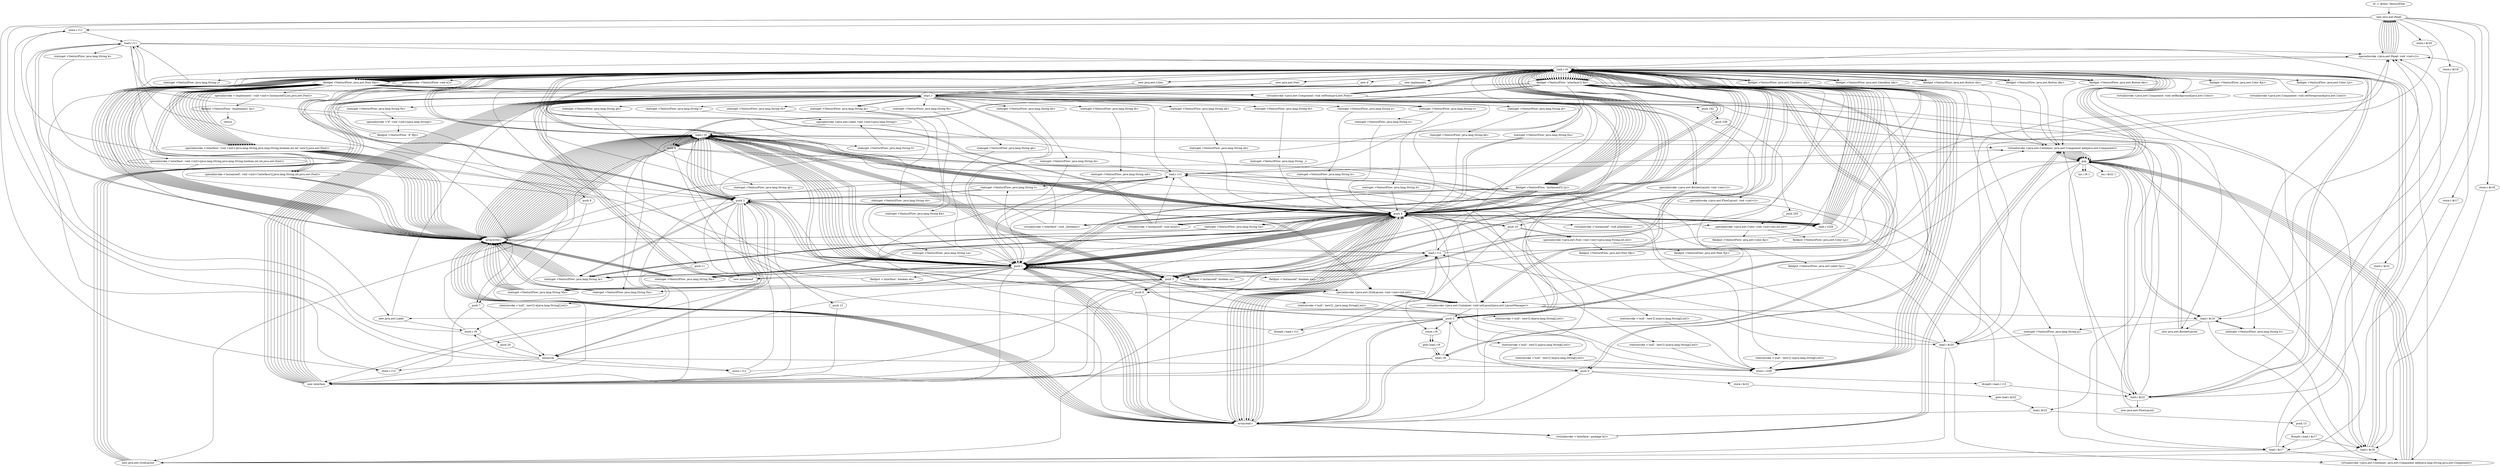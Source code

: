 digraph "" {
    "r0 := @this: VenturiFlow"
    "new java.awt.Panel"
    "r0 := @this: VenturiFlow"->"new java.awt.Panel";
    "store.r r11"
    "new java.awt.Panel"->"store.r r11";
    "load.r r11"
    "store.r r11"->"load.r r11";
    "specialinvoke <java.awt.Panel: void <init>()>"
    "load.r r11"->"specialinvoke <java.awt.Panel: void <init>()>";
    "specialinvoke <java.awt.Panel: void <init>()>"->"new java.awt.Panel";
    "store.r r12"
    "new java.awt.Panel"->"store.r r12";
    "load.r r12"
    "store.r r12"->"load.r r12";
    "load.r r12"->"specialinvoke <java.awt.Panel: void <init>()>";
    "specialinvoke <java.awt.Panel: void <init>()>"->"new java.awt.Panel";
    "store.r r13"
    "new java.awt.Panel"->"store.r r13";
    "load.r r13"
    "store.r r13"->"load.r r13";
    "load.r r13"->"specialinvoke <java.awt.Panel: void <init>()>";
    "specialinvoke <java.awt.Panel: void <init>()>"->"new java.awt.Panel";
    "store.r $r17"
    "new java.awt.Panel"->"store.r $r17";
    "load.r $r17"
    "store.r $r17"->"load.r $r17";
    "load.r $r17"->"specialinvoke <java.awt.Panel: void <init>()>";
    "specialinvoke <java.awt.Panel: void <init>()>"->"new java.awt.Panel";
    "store.r $r18"
    "new java.awt.Panel"->"store.r $r18";
    "load.r $r18"
    "store.r $r18"->"load.r $r18";
    "load.r $r18"->"specialinvoke <java.awt.Panel: void <init>()>";
    "specialinvoke <java.awt.Panel: void <init>()>"->"new java.awt.Panel";
    "store.r $r19"
    "new java.awt.Panel"->"store.r $r19";
    "load.r $r19"
    "store.r $r19"->"load.r $r19";
    "load.r $r19"->"specialinvoke <java.awt.Panel: void <init>()>";
    "specialinvoke <java.awt.Panel: void <init>()>"->"new java.awt.Panel";
    "store.r $r20"
    "new java.awt.Panel"->"store.r $r20";
    "load.r $r20"
    "store.r $r20"->"load.r $r20";
    "load.r $r20"->"specialinvoke <java.awt.Panel: void <init>()>";
    "specialinvoke <java.awt.Panel: void <init>()>"->"new java.awt.Panel";
    "new java.awt.Panel"->"specialinvoke <java.awt.Panel: void <init>()>";
    "specialinvoke <java.awt.Panel: void <init>()>"->"new java.awt.Panel";
    "store.r $r22"
    "new java.awt.Panel"->"store.r $r22";
    "load.r $r22"
    "store.r $r22"->"load.r $r22";
    "load.r $r22"->"specialinvoke <java.awt.Panel: void <init>()>";
    "load.r r0"
    "specialinvoke <java.awt.Panel: void <init>()>"->"load.r r0";
    "new java.awt.Color"
    "load.r r0"->"new java.awt.Color";
    "dup1.r"
    "new java.awt.Color"->"dup1.r";
    "push 192"
    "dup1.r"->"push 192";
    "push 239"
    "push 192"->"push 239";
    "push 255"
    "push 239"->"push 255";
    "specialinvoke <java.awt.Color: void <init>(int,int,int)>"
    "push 255"->"specialinvoke <java.awt.Color: void <init>(int,int,int)>";
    "fieldput <VenturiFlow: java.awt.Color Kjc>"
    "specialinvoke <java.awt.Color: void <init>(int,int,int)>"->"fieldput <VenturiFlow: java.awt.Color Kjc>";
    "fieldput <VenturiFlow: java.awt.Color Kjc>"->"load.r r0";
    "load.r r0"->"load.r r0";
    "fieldget <VenturiFlow: java.awt.Color Kjc>"
    "load.r r0"->"fieldget <VenturiFlow: java.awt.Color Kjc>";
    "virtualinvoke <java.awt.Component: void setBackground(java.awt.Color)>"
    "fieldget <VenturiFlow: java.awt.Color Kjc>"->"virtualinvoke <java.awt.Component: void setBackground(java.awt.Color)>";
    "virtualinvoke <java.awt.Component: void setBackground(java.awt.Color)>"->"load.r r0";
    "load.r r0"->"new java.awt.Color";
    "new java.awt.Color"->"dup1.r";
    "push 0"
    "dup1.r"->"push 0";
    "push 0"->"push 0";
    "push 0"->"push 0";
    "push 0"->"specialinvoke <java.awt.Color: void <init>(int,int,int)>";
    "fieldput <VenturiFlow: java.awt.Color Ljc>"
    "specialinvoke <java.awt.Color: void <init>(int,int,int)>"->"fieldput <VenturiFlow: java.awt.Color Ljc>";
    "fieldput <VenturiFlow: java.awt.Color Ljc>"->"load.r r0";
    "load.r r0"->"load.r r0";
    "fieldget <VenturiFlow: java.awt.Color Ljc>"
    "load.r r0"->"fieldget <VenturiFlow: java.awt.Color Ljc>";
    "virtualinvoke <java.awt.Component: void setForeground(java.awt.Color)>"
    "fieldget <VenturiFlow: java.awt.Color Ljc>"->"virtualinvoke <java.awt.Component: void setForeground(java.awt.Color)>";
    "virtualinvoke <java.awt.Component: void setForeground(java.awt.Color)>"->"load.r r0";
    "new java.awt.Font"
    "load.r r0"->"new java.awt.Font";
    "new java.awt.Font"->"dup1.r";
    "staticget <VenturiFlow: java.lang.String Ea>"
    "dup1.r"->"staticget <VenturiFlow: java.lang.String Ea>";
    "staticget <VenturiFlow: java.lang.String Ea>"->"push 0";
    "push 10"
    "push 0"->"push 10";
    "specialinvoke <java.awt.Font: void <init>(java.lang.String,int,int)>"
    "push 10"->"specialinvoke <java.awt.Font: void <init>(java.lang.String,int,int)>";
    "fieldput <VenturiFlow: java.awt.Font Mjc>"
    "specialinvoke <java.awt.Font: void <init>(java.lang.String,int,int)>"->"fieldput <VenturiFlow: java.awt.Font Mjc>";
    "fieldput <VenturiFlow: java.awt.Font Mjc>"->"load.r r0";
    "load.r r0"->"new java.awt.Font";
    "new java.awt.Font"->"dup1.r";
    "dup1.r"->"staticget <VenturiFlow: java.lang.String Ea>";
    "staticget <VenturiFlow: java.lang.String Ea>"->"push 0";
    "push 0"->"push 10";
    "push 10"->"specialinvoke <java.awt.Font: void <init>(java.lang.String,int,int)>";
    "fieldput <VenturiFlow: java.awt.Font Njc>"
    "specialinvoke <java.awt.Font: void <init>(java.lang.String,int,int)>"->"fieldput <VenturiFlow: java.awt.Font Njc>";
    "fieldput <VenturiFlow: java.awt.Font Njc>"->"load.r r0";
    "new if"
    "load.r r0"->"new if";
    "new if"->"dup1.r";
    "staticget <VenturiFlow: java.lang.String Fa>"
    "dup1.r"->"staticget <VenturiFlow: java.lang.String Fa>";
    "specialinvoke <'if': void <init>(java.lang.String)>"
    "staticget <VenturiFlow: java.lang.String Fa>"->"specialinvoke <'if': void <init>(java.lang.String)>";
    "fieldput <VenturiFlow: 'if' Hjc>"
    "specialinvoke <'if': void <init>(java.lang.String)>"->"fieldput <VenturiFlow: 'if' Hjc>";
    "fieldput <VenturiFlow: 'if' Hjc>"->"load.r r0";
    "specialinvoke <VenturiFlow: void e()>"
    "load.r r0"->"specialinvoke <VenturiFlow: void e()>";
    "push 7"
    "specialinvoke <VenturiFlow: void e()>"->"push 7";
    "newarray"
    "push 7"->"newarray";
    "store.r r9"
    "newarray"->"store.r r9";
    "push 20"
    "store.r r9"->"push 20";
    "push 20"->"newarray";
    "store.r r228"
    "newarray"->"store.r r228";
    "load.r r9"
    "store.r r228"->"load.r r9";
    "load.r r9"->"push 0";
    "staticget <VenturiFlow: java.lang.String Ga>"
    "push 0"->"staticget <VenturiFlow: java.lang.String Ga>";
    "arraywrite.r"
    "staticget <VenturiFlow: java.lang.String Ga>"->"arraywrite.r";
    "arraywrite.r"->"load.r r9";
    "push 1"
    "load.r r9"->"push 1";
    "staticget <VenturiFlow: java.lang.String Ha>"
    "push 1"->"staticget <VenturiFlow: java.lang.String Ha>";
    "staticget <VenturiFlow: java.lang.String Ha>"->"arraywrite.r";
    "arraywrite.r"->"load.r r9";
    "push 2"
    "load.r r9"->"push 2";
    "staticget <VenturiFlow: java.lang.String Ia>"
    "push 2"->"staticget <VenturiFlow: java.lang.String Ia>";
    "staticget <VenturiFlow: java.lang.String Ia>"->"arraywrite.r";
    "arraywrite.r"->"load.r r9";
    "push 3"
    "load.r r9"->"push 3";
    "staticinvoke <'null': 'new'[] _(java.lang.String[],int)>"
    "push 3"->"staticinvoke <'null': 'new'[] _(java.lang.String[],int)>";
    "staticinvoke <'null': 'new'[] _(java.lang.String[],int)>"->"store.r r228";
    "store.r r228"->"load.r r0";
    "fieldget <VenturiFlow: 'interface'[] Xa>"
    "load.r r0"->"fieldget <VenturiFlow: 'interface'[] Xa>";
    "fieldget <VenturiFlow: 'interface'[] Xa>"->"push 0";
    "new interface"
    "push 0"->"new interface";
    "new interface"->"dup1.r";
    "staticget <VenturiFlow: java.lang.String Ja>"
    "dup1.r"->"staticget <VenturiFlow: java.lang.String Ja>";
    "staticget <VenturiFlow: java.lang.String Ka>"
    "staticget <VenturiFlow: java.lang.String Ja>"->"staticget <VenturiFlow: java.lang.String Ka>";
    "staticget <VenturiFlow: java.lang.String Ka>"->"push 1";
    "push 1"->"push 1";
    "push 1"->"push 0";
    "load.r r228"
    "push 0"->"load.r r228";
    "load.r r228"->"load.r r0";
    "fieldget <VenturiFlow: java.awt.Font Mjc>"
    "load.r r0"->"fieldget <VenturiFlow: java.awt.Font Mjc>";
    "specialinvoke <'interface': void <init>(java.lang.String,java.lang.String,boolean,int,int,'new'[],java.awt.Font)>"
    "fieldget <VenturiFlow: java.awt.Font Mjc>"->"specialinvoke <'interface': void <init>(java.lang.String,java.lang.String,boolean,int,int,'new'[],java.awt.Font)>";
    "specialinvoke <'interface': void <init>(java.lang.String,java.lang.String,boolean,int,int,'new'[],java.awt.Font)>"->"arraywrite.r";
    "arraywrite.r"->"load.r r0";
    "load.r r0"->"fieldget <VenturiFlow: 'interface'[] Xa>";
    "fieldget <VenturiFlow: 'interface'[] Xa>"->"push 1";
    "push 1"->"new interface";
    "new interface"->"dup1.r";
    "dup1.r"->"staticget <VenturiFlow: java.lang.String Ja>";
    "staticget <VenturiFlow: java.lang.String La>"
    "staticget <VenturiFlow: java.lang.String Ja>"->"staticget <VenturiFlow: java.lang.String La>";
    "staticget <VenturiFlow: java.lang.String La>"->"push 1";
    "push 1"->"push 1";
    "push 1"->"push 0";
    "push 0"->"load.r r228";
    "load.r r228"->"load.r r0";
    "load.r r0"->"fieldget <VenturiFlow: java.awt.Font Mjc>";
    "fieldget <VenturiFlow: java.awt.Font Mjc>"->"specialinvoke <'interface': void <init>(java.lang.String,java.lang.String,boolean,int,int,'new'[],java.awt.Font)>";
    "specialinvoke <'interface': void <init>(java.lang.String,java.lang.String,boolean,int,int,'new'[],java.awt.Font)>"->"arraywrite.r";
    "arraywrite.r"->"load.r r0";
    "load.r r0"->"fieldget <VenturiFlow: 'interface'[] Xa>";
    "fieldget <VenturiFlow: 'interface'[] Xa>"->"push 0";
    "arrayread.r"
    "push 0"->"arrayread.r";
    "arrayread.r"->"push 0";
    "virtualinvoke <'interface': void _(boolean)>"
    "push 0"->"virtualinvoke <'interface': void _(boolean)>";
    "virtualinvoke <'interface': void _(boolean)>"->"load.r r0";
    "load.r r0"->"fieldget <VenturiFlow: 'interface'[] Xa>";
    "fieldget <VenturiFlow: 'interface'[] Xa>"->"push 1";
    "push 1"->"arrayread.r";
    "arrayread.r"->"push 0";
    "push 0"->"virtualinvoke <'interface': void _(boolean)>";
    "virtualinvoke <'interface': void _(boolean)>"->"load.r r9";
    "load.r r9"->"push 0";
    "push 0"->"staticget <VenturiFlow: java.lang.String Ga>";
    "staticget <VenturiFlow: java.lang.String Ga>"->"arraywrite.r";
    "arraywrite.r"->"load.r r9";
    "load.r r9"->"push 1";
    "push 1"->"staticget <VenturiFlow: java.lang.String Ha>";
    "staticget <VenturiFlow: java.lang.String Ha>"->"arraywrite.r";
    "arraywrite.r"->"load.r r9";
    "load.r r9"->"push 2";
    "push 2"->"staticget <VenturiFlow: java.lang.String Ia>";
    "staticget <VenturiFlow: java.lang.String Ia>"->"arraywrite.r";
    "arraywrite.r"->"load.r r9";
    "load.r r9"->"push 3";
    "staticget <VenturiFlow: java.lang.String Ma>"
    "push 3"->"staticget <VenturiFlow: java.lang.String Ma>";
    "staticget <VenturiFlow: java.lang.String Ma>"->"arraywrite.r";
    "arraywrite.r"->"load.r r9";
    "push 4"
    "load.r r9"->"push 4";
    "staticget <VenturiFlow: java.lang.String Na>"
    "push 4"->"staticget <VenturiFlow: java.lang.String Na>";
    "staticget <VenturiFlow: java.lang.String Na>"->"arraywrite.r";
    "arraywrite.r"->"load.r r9";
    "push 5"
    "load.r r9"->"push 5";
    "staticinvoke <'null': 'new'[] a(java.lang.String[],int)>"
    "push 5"->"staticinvoke <'null': 'new'[] a(java.lang.String[],int)>";
    "staticinvoke <'null': 'new'[] a(java.lang.String[],int)>"->"store.r r228";
    "store.r r228"->"load.r r0";
    "load.r r0"->"fieldget <VenturiFlow: 'interface'[] Xa>";
    "fieldget <VenturiFlow: 'interface'[] Xa>"->"push 2";
    "push 2"->"new interface";
    "new interface"->"dup1.r";
    "staticget <VenturiFlow: java.lang.String fb>"
    "dup1.r"->"staticget <VenturiFlow: java.lang.String fb>";
    "staticget <VenturiFlow: java.lang.String gb>"
    "staticget <VenturiFlow: java.lang.String fb>"->"staticget <VenturiFlow: java.lang.String gb>";
    "staticget <VenturiFlow: java.lang.String gb>"->"push 1";
    "push 1"->"push 1";
    "push 1"->"push 0";
    "push 0"->"load.r r228";
    "load.r r228"->"load.r r0";
    "load.r r0"->"fieldget <VenturiFlow: java.awt.Font Mjc>";
    "fieldget <VenturiFlow: java.awt.Font Mjc>"->"specialinvoke <'interface': void <init>(java.lang.String,java.lang.String,boolean,int,int,'new'[],java.awt.Font)>";
    "specialinvoke <'interface': void <init>(java.lang.String,java.lang.String,boolean,int,int,'new'[],java.awt.Font)>"->"arraywrite.r";
    "arraywrite.r"->"load.r r0";
    "load.r r0"->"fieldget <VenturiFlow: 'interface'[] Xa>";
    "fieldget <VenturiFlow: 'interface'[] Xa>"->"push 3";
    "push 3"->"new interface";
    "new interface"->"dup1.r";
    "staticget <VenturiFlow: java.lang.String hb>"
    "dup1.r"->"staticget <VenturiFlow: java.lang.String hb>";
    "staticget <VenturiFlow: java.lang.String ib>"
    "staticget <VenturiFlow: java.lang.String hb>"->"staticget <VenturiFlow: java.lang.String ib>";
    "staticget <VenturiFlow: java.lang.String ib>"->"push 1";
    "push 1"->"push 1";
    "push 1"->"push 0";
    "push 0"->"load.r r228";
    "load.r r228"->"load.r r0";
    "load.r r0"->"fieldget <VenturiFlow: java.awt.Font Mjc>";
    "fieldget <VenturiFlow: java.awt.Font Mjc>"->"specialinvoke <'interface': void <init>(java.lang.String,java.lang.String,boolean,int,int,'new'[],java.awt.Font)>";
    "specialinvoke <'interface': void <init>(java.lang.String,java.lang.String,boolean,int,int,'new'[],java.awt.Font)>"->"arraywrite.r";
    "arraywrite.r"->"load.r r0";
    "load.r r0"->"fieldget <VenturiFlow: 'interface'[] Xa>";
    "fieldget <VenturiFlow: 'interface'[] Xa>"->"push 4";
    "push 4"->"new interface";
    "new interface"->"dup1.r";
    "staticget <VenturiFlow: java.lang.String jb>"
    "dup1.r"->"staticget <VenturiFlow: java.lang.String jb>";
    "staticget <VenturiFlow: java.lang.String kb>"
    "staticget <VenturiFlow: java.lang.String jb>"->"staticget <VenturiFlow: java.lang.String kb>";
    "staticget <VenturiFlow: java.lang.String kb>"->"push 0";
    "push 0"->"push 1";
    "push 1"->"push 0";
    "push 0"->"load.r r228";
    "load.r r228"->"load.r r0";
    "load.r r0"->"fieldget <VenturiFlow: java.awt.Font Mjc>";
    "fieldget <VenturiFlow: java.awt.Font Mjc>"->"specialinvoke <'interface': void <init>(java.lang.String,java.lang.String,boolean,int,int,'new'[],java.awt.Font)>";
    "specialinvoke <'interface': void <init>(java.lang.String,java.lang.String,boolean,int,int,'new'[],java.awt.Font)>"->"arraywrite.r";
    "arraywrite.r"->"load.r r9";
    "load.r r9"->"push 0";
    "push 0"->"staticget <VenturiFlow: java.lang.String Ia>";
    "staticget <VenturiFlow: java.lang.String Ia>"->"arraywrite.r";
    "arraywrite.r"->"load.r r9";
    "load.r r9"->"push 1";
    "staticinvoke <'null': 'new'[] b(java.lang.String[],int)>"
    "push 1"->"staticinvoke <'null': 'new'[] b(java.lang.String[],int)>";
    "staticinvoke <'null': 'new'[] b(java.lang.String[],int)>"->"store.r r228";
    "store.r r228"->"load.r r0";
    "load.r r0"->"fieldget <VenturiFlow: 'interface'[] Xa>";
    "fieldget <VenturiFlow: 'interface'[] Xa>"->"push 5";
    "push 5"->"new interface";
    "new interface"->"dup1.r";
    "staticget <VenturiFlow: java.lang.String lb>"
    "dup1.r"->"staticget <VenturiFlow: java.lang.String lb>";
    "staticget <VenturiFlow: java.lang.String mb>"
    "staticget <VenturiFlow: java.lang.String lb>"->"staticget <VenturiFlow: java.lang.String mb>";
    "staticget <VenturiFlow: java.lang.String mb>"->"push 1";
    "push 1"->"push 1";
    "push 1"->"push 0";
    "push 0"->"load.r r228";
    "load.r r228"->"load.r r0";
    "load.r r0"->"fieldget <VenturiFlow: java.awt.Font Mjc>";
    "fieldget <VenturiFlow: java.awt.Font Mjc>"->"specialinvoke <'interface': void <init>(java.lang.String,java.lang.String,boolean,int,int,'new'[],java.awt.Font)>";
    "specialinvoke <'interface': void <init>(java.lang.String,java.lang.String,boolean,int,int,'new'[],java.awt.Font)>"->"arraywrite.r";
    "arraywrite.r"->"load.r r0";
    "load.r r0"->"fieldget <VenturiFlow: 'interface'[] Xa>";
    "fieldget <VenturiFlow: 'interface'[] Xa>"->"push 5";
    "push 5"->"arrayread.r";
    "arrayread.r"->"push 1";
    "fieldput <'interface': boolean eb>"
    "push 1"->"fieldput <'interface': boolean eb>";
    "fieldput <'interface': boolean eb>"->"load.r r9";
    "load.r r9"->"push 0";
    "push 0"->"staticget <VenturiFlow: java.lang.String Ia>";
    "staticget <VenturiFlow: java.lang.String Ia>"->"arraywrite.r";
    "arraywrite.r"->"load.r r9";
    "load.r r9"->"push 1";
    "push 1"->"staticget <VenturiFlow: java.lang.String Ma>";
    "staticget <VenturiFlow: java.lang.String Ma>"->"arraywrite.r";
    "arraywrite.r"->"load.r r9";
    "load.r r9"->"push 2";
    "staticinvoke <'null': 'new'[] m(java.lang.String[],int)>"
    "push 2"->"staticinvoke <'null': 'new'[] m(java.lang.String[],int)>";
    "staticinvoke <'null': 'new'[] m(java.lang.String[],int)>"->"store.r r228";
    "store.r r228"->"load.r r0";
    "load.r r0"->"fieldget <VenturiFlow: 'interface'[] Xa>";
    "push 6"
    "fieldget <VenturiFlow: 'interface'[] Xa>"->"push 6";
    "push 6"->"new interface";
    "new interface"->"dup1.r";
    "staticget <VenturiFlow: java.lang.String nb>"
    "dup1.r"->"staticget <VenturiFlow: java.lang.String nb>";
    "staticget <VenturiFlow: java.lang.String ob>"
    "staticget <VenturiFlow: java.lang.String nb>"->"staticget <VenturiFlow: java.lang.String ob>";
    "staticget <VenturiFlow: java.lang.String ob>"->"push 0";
    "push 0"->"push 1";
    "push 1"->"push 0";
    "push 0"->"load.r r228";
    "load.r r228"->"load.r r0";
    "load.r r0"->"fieldget <VenturiFlow: java.awt.Font Mjc>";
    "fieldget <VenturiFlow: java.awt.Font Mjc>"->"specialinvoke <'interface': void <init>(java.lang.String,java.lang.String,boolean,int,int,'new'[],java.awt.Font)>";
    "specialinvoke <'interface': void <init>(java.lang.String,java.lang.String,boolean,int,int,'new'[],java.awt.Font)>"->"arraywrite.r";
    "arraywrite.r"->"load.r r9";
    "load.r r9"->"push 0";
    "push 0"->"staticget <VenturiFlow: java.lang.String Ia>";
    "staticget <VenturiFlow: java.lang.String Ia>"->"arraywrite.r";
    "arraywrite.r"->"load.r r9";
    "load.r r9"->"push 1";
    "push 1"->"staticget <VenturiFlow: java.lang.String Ma>";
    "staticget <VenturiFlow: java.lang.String Ma>"->"arraywrite.r";
    "arraywrite.r"->"load.r r9";
    "load.r r9"->"push 2";
    "staticinvoke <'null': 'new'[] n(java.lang.String[],int)>"
    "push 2"->"staticinvoke <'null': 'new'[] n(java.lang.String[],int)>";
    "staticinvoke <'null': 'new'[] n(java.lang.String[],int)>"->"store.r r228";
    "store.r r228"->"load.r r0";
    "load.r r0"->"fieldget <VenturiFlow: 'interface'[] Xa>";
    "fieldget <VenturiFlow: 'interface'[] Xa>"->"push 7";
    "push 7"->"new interface";
    "new interface"->"dup1.r";
    "staticget <VenturiFlow: java.lang.String pb>"
    "dup1.r"->"staticget <VenturiFlow: java.lang.String pb>";
    "staticget <VenturiFlow: java.lang.String qb>"
    "staticget <VenturiFlow: java.lang.String pb>"->"staticget <VenturiFlow: java.lang.String qb>";
    "staticget <VenturiFlow: java.lang.String qb>"->"push 1";
    "push 1"->"push 1";
    "push 1"->"push 0";
    "push 0"->"load.r r228";
    "load.r r228"->"load.r r0";
    "load.r r0"->"fieldget <VenturiFlow: java.awt.Font Mjc>";
    "fieldget <VenturiFlow: java.awt.Font Mjc>"->"specialinvoke <'interface': void <init>(java.lang.String,java.lang.String,boolean,int,int,'new'[],java.awt.Font)>";
    "specialinvoke <'interface': void <init>(java.lang.String,java.lang.String,boolean,int,int,'new'[],java.awt.Font)>"->"arraywrite.r";
    "arraywrite.r"->"load.r r0";
    "load.r r0"->"fieldget <VenturiFlow: 'interface'[] Xa>";
    "push 8"
    "fieldget <VenturiFlow: 'interface'[] Xa>"->"push 8";
    "push 8"->"new interface";
    "new interface"->"dup1.r";
    "staticget <VenturiFlow: java.lang.String rb>"
    "dup1.r"->"staticget <VenturiFlow: java.lang.String rb>";
    "staticget <VenturiFlow: java.lang.String sb>"
    "staticget <VenturiFlow: java.lang.String rb>"->"staticget <VenturiFlow: java.lang.String sb>";
    "staticget <VenturiFlow: java.lang.String sb>"->"push 1";
    "push 1"->"push 2";
    "push 2"->"push 0";
    "push 0"->"load.r r0";
    "load.r r0"->"fieldget <VenturiFlow: java.awt.Font Mjc>";
    "specialinvoke <'interface': void <init>(java.lang.String,java.lang.String,boolean,int,int,java.awt.Font)>"
    "fieldget <VenturiFlow: java.awt.Font Mjc>"->"specialinvoke <'interface': void <init>(java.lang.String,java.lang.String,boolean,int,int,java.awt.Font)>";
    "specialinvoke <'interface': void <init>(java.lang.String,java.lang.String,boolean,int,int,java.awt.Font)>"->"arraywrite.r";
    "arraywrite.r"->"load.r r9";
    "load.r r9"->"push 0";
    "push 0"->"staticget <VenturiFlow: java.lang.String Ha>";
    "staticget <VenturiFlow: java.lang.String Ha>"->"arraywrite.r";
    "arraywrite.r"->"load.r r9";
    "load.r r9"->"push 1";
    "push 1"->"staticget <VenturiFlow: java.lang.String Ia>";
    "staticget <VenturiFlow: java.lang.String Ia>"->"arraywrite.r";
    "arraywrite.r"->"load.r r9";
    "load.r r9"->"push 2";
    "push 2"->"staticget <VenturiFlow: java.lang.String Ma>";
    "staticget <VenturiFlow: java.lang.String Ma>"->"arraywrite.r";
    "arraywrite.r"->"load.r r9";
    "load.r r9"->"push 3";
    "push 3"->"staticget <VenturiFlow: java.lang.String Na>";
    "staticget <VenturiFlow: java.lang.String Na>"->"arraywrite.r";
    "arraywrite.r"->"load.r r9";
    "load.r r9"->"push 4";
    "staticinvoke <'null': 'new'[] c(java.lang.String[],int)>"
    "push 4"->"staticinvoke <'null': 'new'[] c(java.lang.String[],int)>";
    "staticinvoke <'null': 'new'[] c(java.lang.String[],int)>"->"store.r r228";
    "store.r r228"->"load.r r0";
    "load.r r0"->"fieldget <VenturiFlow: 'interface'[] Xa>";
    "push 9"
    "fieldget <VenturiFlow: 'interface'[] Xa>"->"push 9";
    "push 9"->"new interface";
    "new interface"->"dup1.r";
    "staticget <VenturiFlow: java.lang.String tb>"
    "dup1.r"->"staticget <VenturiFlow: java.lang.String tb>";
    "staticget <VenturiFlow: java.lang.String _>"
    "staticget <VenturiFlow: java.lang.String tb>"->"staticget <VenturiFlow: java.lang.String _>";
    "staticget <VenturiFlow: java.lang.String _>"->"push 0";
    "push 0"->"push 1";
    "push 1"->"push 2";
    "push 2"->"load.r r228";
    "load.r r228"->"load.r r0";
    "load.r r0"->"fieldget <VenturiFlow: java.awt.Font Mjc>";
    "fieldget <VenturiFlow: java.awt.Font Mjc>"->"specialinvoke <'interface': void <init>(java.lang.String,java.lang.String,boolean,int,int,'new'[],java.awt.Font)>";
    "specialinvoke <'interface': void <init>(java.lang.String,java.lang.String,boolean,int,int,'new'[],java.awt.Font)>"->"arraywrite.r";
    "arraywrite.r"->"load.r r9";
    "load.r r9"->"push 0";
    "push 0"->"staticget <VenturiFlow: java.lang.String Ha>";
    "staticget <VenturiFlow: java.lang.String Ha>"->"arraywrite.r";
    "arraywrite.r"->"load.r r9";
    "load.r r9"->"push 1";
    "push 1"->"staticget <VenturiFlow: java.lang.String Ia>";
    "staticget <VenturiFlow: java.lang.String Ia>"->"arraywrite.r";
    "arraywrite.r"->"load.r r9";
    "load.r r9"->"push 2";
    "push 2"->"staticget <VenturiFlow: java.lang.String Ma>";
    "staticget <VenturiFlow: java.lang.String Ma>"->"arraywrite.r";
    "arraywrite.r"->"load.r r9";
    "load.r r9"->"push 3";
    "staticinvoke <'null': 'new'[] d(java.lang.String[],int)>"
    "push 3"->"staticinvoke <'null': 'new'[] d(java.lang.String[],int)>";
    "staticinvoke <'null': 'new'[] d(java.lang.String[],int)>"->"store.r r228";
    "store.r r228"->"load.r r0";
    "load.r r0"->"fieldget <VenturiFlow: 'interface'[] Xa>";
    "fieldget <VenturiFlow: 'interface'[] Xa>"->"push 10";
    "push 10"->"new interface";
    "new interface"->"dup1.r";
    "staticget <VenturiFlow: java.lang.String a>"
    "dup1.r"->"staticget <VenturiFlow: java.lang.String a>";
    "staticget <VenturiFlow: java.lang.String b>"
    "staticget <VenturiFlow: java.lang.String a>"->"staticget <VenturiFlow: java.lang.String b>";
    "staticget <VenturiFlow: java.lang.String b>"->"push 0";
    "push 0"->"push 3";
    "push 3"->"push 0";
    "push 0"->"load.r r228";
    "load.r r228"->"load.r r0";
    "load.r r0"->"fieldget <VenturiFlow: java.awt.Font Mjc>";
    "fieldget <VenturiFlow: java.awt.Font Mjc>"->"specialinvoke <'interface': void <init>(java.lang.String,java.lang.String,boolean,int,int,'new'[],java.awt.Font)>";
    "specialinvoke <'interface': void <init>(java.lang.String,java.lang.String,boolean,int,int,'new'[],java.awt.Font)>"->"arraywrite.r";
    "arraywrite.r"->"load.r r9";
    "load.r r9"->"push 0";
    "push 0"->"staticget <VenturiFlow: java.lang.String Ha>";
    "staticget <VenturiFlow: java.lang.String Ha>"->"arraywrite.r";
    "arraywrite.r"->"load.r r9";
    "load.r r9"->"push 1";
    "push 1"->"staticget <VenturiFlow: java.lang.String Ia>";
    "staticget <VenturiFlow: java.lang.String Ia>"->"arraywrite.r";
    "arraywrite.r"->"load.r r9";
    "load.r r9"->"push 2";
    "push 2"->"staticget <VenturiFlow: java.lang.String Ma>";
    "staticget <VenturiFlow: java.lang.String Ma>"->"arraywrite.r";
    "arraywrite.r"->"load.r r9";
    "load.r r9"->"push 3";
    "push 3"->"staticget <VenturiFlow: java.lang.String Na>";
    "staticget <VenturiFlow: java.lang.String Na>"->"arraywrite.r";
    "arraywrite.r"->"load.r r9";
    "load.r r9"->"push 4";
    "staticinvoke <'null': 'new'[] e(java.lang.String[],int)>"
    "push 4"->"staticinvoke <'null': 'new'[] e(java.lang.String[],int)>";
    "staticinvoke <'null': 'new'[] e(java.lang.String[],int)>"->"store.r r9";
    "store.r r9"->"load.r r0";
    "load.r r0"->"fieldget <VenturiFlow: 'interface'[] Xa>";
    "push 11"
    "fieldget <VenturiFlow: 'interface'[] Xa>"->"push 11";
    "push 11"->"new interface";
    "new interface"->"dup1.r";
    "staticget <VenturiFlow: java.lang.String c>"
    "dup1.r"->"staticget <VenturiFlow: java.lang.String c>";
    "staticget <VenturiFlow: java.lang.String d>"
    "staticget <VenturiFlow: java.lang.String c>"->"staticget <VenturiFlow: java.lang.String d>";
    "staticget <VenturiFlow: java.lang.String d>"->"push 0";
    "push 0"->"push 3";
    "push 3"->"push 6";
    "push 6"->"load.r r9";
    "load.r r9"->"load.r r0";
    "load.r r0"->"fieldget <VenturiFlow: java.awt.Font Mjc>";
    "fieldget <VenturiFlow: java.awt.Font Mjc>"->"specialinvoke <'interface': void <init>(java.lang.String,java.lang.String,boolean,int,int,'new'[],java.awt.Font)>";
    "specialinvoke <'interface': void <init>(java.lang.String,java.lang.String,boolean,int,int,'new'[],java.awt.Font)>"->"arraywrite.r";
    "arraywrite.r"->"load.r r0";
    "load.r r0"->"fieldget <VenturiFlow: 'interface'[] Xa>";
    "push 12"
    "fieldget <VenturiFlow: 'interface'[] Xa>"->"push 12";
    "push 12"->"new interface";
    "new interface"->"dup1.r";
    "dup1.r"->"staticget <VenturiFlow: java.lang.String c>";
    "staticget <VenturiFlow: java.lang.String e>"
    "staticget <VenturiFlow: java.lang.String c>"->"staticget <VenturiFlow: java.lang.String e>";
    "staticget <VenturiFlow: java.lang.String e>"->"push 0";
    "push 0"->"push 3";
    "push 3"->"push 6";
    "push 6"->"load.r r9";
    "load.r r9"->"load.r r0";
    "load.r r0"->"fieldget <VenturiFlow: java.awt.Font Mjc>";
    "fieldget <VenturiFlow: java.awt.Font Mjc>"->"specialinvoke <'interface': void <init>(java.lang.String,java.lang.String,boolean,int,int,'new'[],java.awt.Font)>";
    "specialinvoke <'interface': void <init>(java.lang.String,java.lang.String,boolean,int,int,'new'[],java.awt.Font)>"->"arraywrite.r";
    "arraywrite.r"->"load.r r0";
    "new java.awt.BorderLayout"
    "load.r r0"->"new java.awt.BorderLayout";
    "new java.awt.BorderLayout"->"dup1.r";
    "specialinvoke <java.awt.BorderLayout: void <init>()>"
    "dup1.r"->"specialinvoke <java.awt.BorderLayout: void <init>()>";
    "virtualinvoke <java.awt.Container: void setLayout(java.awt.LayoutManager)>"
    "specialinvoke <java.awt.BorderLayout: void <init>()>"->"virtualinvoke <java.awt.Container: void setLayout(java.awt.LayoutManager)>";
    "virtualinvoke <java.awt.Container: void setLayout(java.awt.LayoutManager)>"->"load.r r12";
    "new java.awt.GridLayout"
    "load.r r12"->"new java.awt.GridLayout";
    "new java.awt.GridLayout"->"dup1.r";
    "dup1.r"->"push 5";
    "push 5"->"push 1";
    "specialinvoke <java.awt.GridLayout: void <init>(int,int)>"
    "push 1"->"specialinvoke <java.awt.GridLayout: void <init>(int,int)>";
    "specialinvoke <java.awt.GridLayout: void <init>(int,int)>"->"virtualinvoke <java.awt.Container: void setLayout(java.awt.LayoutManager)>";
    "virtualinvoke <java.awt.Container: void setLayout(java.awt.LayoutManager)>"->"push 0";
    "store.i r9"
    "push 0"->"store.i r9";
    "goto load.i r9"
    "store.i r9"->"goto load.i r9";
    "load.i r9"
    "goto load.i r9"->"load.i r9";
    "load.i r9"->"push 5";
    "ifcmplt.i load.r r12"
    "push 5"->"ifcmplt.i load.r r12";
    "ifcmplt.i load.r r12"->"load.r r13";
    "load.r r13"->"new java.awt.GridLayout";
    "new java.awt.GridLayout"->"dup1.r";
    "dup1.r"->"push 5";
    "push 5"->"push 1";
    "push 1"->"specialinvoke <java.awt.GridLayout: void <init>(int,int)>";
    "specialinvoke <java.awt.GridLayout: void <init>(int,int)>"->"virtualinvoke <java.awt.Container: void setLayout(java.awt.LayoutManager)>";
    "virtualinvoke <java.awt.Container: void setLayout(java.awt.LayoutManager)>"->"push 5";
    "push 5"->"store.i r9";
    "store.i r9"->"goto load.i r9";
    "goto load.i r9"->"load.i r9";
    "load.i r9"->"push 9";
    "ifcmplt.i load.r r13"
    "push 9"->"ifcmplt.i load.r r13";
    "ifcmplt.i load.r r13"->"load.r $r22";
    "new java.awt.FlowLayout"
    "load.r $r22"->"new java.awt.FlowLayout";
    "new java.awt.FlowLayout"->"dup1.r";
    "specialinvoke <java.awt.FlowLayout: void <init>()>"
    "dup1.r"->"specialinvoke <java.awt.FlowLayout: void <init>()>";
    "specialinvoke <java.awt.FlowLayout: void <init>()>"->"virtualinvoke <java.awt.Container: void setLayout(java.awt.LayoutManager)>";
    "new java.awt.Label"
    "virtualinvoke <java.awt.Container: void setLayout(java.awt.LayoutManager)>"->"new java.awt.Label";
    "new java.awt.Label"->"store.r r9";
    "store.r r9"->"load.r r9";
    "staticget <VenturiFlow: java.lang.String f>"
    "load.r r9"->"staticget <VenturiFlow: java.lang.String f>";
    "specialinvoke <java.awt.Label: void <init>(java.lang.String)>"
    "staticget <VenturiFlow: java.lang.String f>"->"specialinvoke <java.awt.Label: void <init>(java.lang.String)>";
    "specialinvoke <java.awt.Label: void <init>(java.lang.String)>"->"load.r r9";
    "load.r r9"->"load.r r0";
    "load.r r0"->"fieldget <VenturiFlow: java.awt.Font Mjc>";
    "virtualinvoke <java.awt.Component: void setFont(java.awt.Font)>"
    "fieldget <VenturiFlow: java.awt.Font Mjc>"->"virtualinvoke <java.awt.Component: void setFont(java.awt.Font)>";
    "virtualinvoke <java.awt.Component: void setFont(java.awt.Font)>"->"load.r r0";
    "fieldget <VenturiFlow: java.awt.Checkbox gkc>"
    "load.r r0"->"fieldget <VenturiFlow: java.awt.Checkbox gkc>";
    "fieldget <VenturiFlow: java.awt.Checkbox gkc>"->"load.r r0";
    "load.r r0"->"fieldget <VenturiFlow: java.awt.Font Mjc>";
    "fieldget <VenturiFlow: java.awt.Font Mjc>"->"virtualinvoke <java.awt.Component: void setFont(java.awt.Font)>";
    "virtualinvoke <java.awt.Component: void setFont(java.awt.Font)>"->"load.r r0";
    "fieldget <VenturiFlow: java.awt.Checkbox hkc>"
    "load.r r0"->"fieldget <VenturiFlow: java.awt.Checkbox hkc>";
    "fieldget <VenturiFlow: java.awt.Checkbox hkc>"->"load.r r0";
    "load.r r0"->"fieldget <VenturiFlow: java.awt.Font Mjc>";
    "fieldget <VenturiFlow: java.awt.Font Mjc>"->"virtualinvoke <java.awt.Component: void setFont(java.awt.Font)>";
    "virtualinvoke <java.awt.Component: void setFont(java.awt.Font)>"->"load.r $r22";
    "load.r $r22"->"load.r r9";
    "virtualinvoke <java.awt.Container: java.awt.Component add(java.awt.Component)>"
    "load.r r9"->"virtualinvoke <java.awt.Container: java.awt.Component add(java.awt.Component)>";
    "pop"
    "virtualinvoke <java.awt.Container: java.awt.Component add(java.awt.Component)>"->"pop";
    "pop"->"load.r $r22";
    "load.r $r22"->"load.r r0";
    "load.r r0"->"fieldget <VenturiFlow: java.awt.Checkbox gkc>";
    "fieldget <VenturiFlow: java.awt.Checkbox gkc>"->"virtualinvoke <java.awt.Container: java.awt.Component add(java.awt.Component)>";
    "virtualinvoke <java.awt.Container: java.awt.Component add(java.awt.Component)>"->"pop";
    "pop"->"load.r $r22";
    "load.r $r22"->"load.r r0";
    "load.r r0"->"fieldget <VenturiFlow: java.awt.Checkbox hkc>";
    "fieldget <VenturiFlow: java.awt.Checkbox hkc>"->"virtualinvoke <java.awt.Container: java.awt.Component add(java.awt.Component)>";
    "virtualinvoke <java.awt.Container: java.awt.Component add(java.awt.Component)>"->"pop";
    "pop"->"load.r r13";
    "load.r r13"->"load.r $r22";
    "load.r $r22"->"virtualinvoke <java.awt.Container: java.awt.Component add(java.awt.Component)>";
    "virtualinvoke <java.awt.Container: java.awt.Component add(java.awt.Component)>"->"pop";
    "pop"->"load.r $r17";
    "load.r $r17"->"new java.awt.GridLayout";
    "new java.awt.GridLayout"->"dup1.r";
    "dup1.r"->"push 2";
    "push 2"->"push 2";
    "push 2"->"specialinvoke <java.awt.GridLayout: void <init>(int,int)>";
    "specialinvoke <java.awt.GridLayout: void <init>(int,int)>"->"virtualinvoke <java.awt.Container: void setLayout(java.awt.LayoutManager)>";
    "virtualinvoke <java.awt.Container: void setLayout(java.awt.LayoutManager)>"->"push 9";
    "store.i $r22"
    "push 9"->"store.i $r22";
    "goto load.i $r22"
    "store.i $r22"->"goto load.i $r22";
    "load.i $r22"
    "goto load.i $r22"->"load.i $r22";
    "push 13"
    "load.i $r22"->"push 13";
    "ifcmplt.i load.r $r17"
    "push 13"->"ifcmplt.i load.r $r17";
    "ifcmplt.i load.r $r17"->"load.r $r18";
    "load.r $r18"->"new java.awt.GridLayout";
    "new java.awt.GridLayout"->"dup1.r";
    "dup1.r"->"push 1";
    "push 1"->"push 3";
    "push 3"->"specialinvoke <java.awt.GridLayout: void <init>(int,int)>";
    "specialinvoke <java.awt.GridLayout: void <init>(int,int)>"->"virtualinvoke <java.awt.Container: void setLayout(java.awt.LayoutManager)>";
    "virtualinvoke <java.awt.Container: void setLayout(java.awt.LayoutManager)>"->"load.r r0";
    "fieldget <VenturiFlow: java.awt.Button ckc>"
    "load.r r0"->"fieldget <VenturiFlow: java.awt.Button ckc>";
    "fieldget <VenturiFlow: java.awt.Button ckc>"->"load.r r0";
    "load.r r0"->"fieldget <VenturiFlow: java.awt.Font Mjc>";
    "fieldget <VenturiFlow: java.awt.Font Mjc>"->"virtualinvoke <java.awt.Component: void setFont(java.awt.Font)>";
    "virtualinvoke <java.awt.Component: void setFont(java.awt.Font)>"->"load.r r0";
    "fieldget <VenturiFlow: java.awt.Button dkc>"
    "load.r r0"->"fieldget <VenturiFlow: java.awt.Button dkc>";
    "fieldget <VenturiFlow: java.awt.Button dkc>"->"load.r r0";
    "load.r r0"->"fieldget <VenturiFlow: java.awt.Font Mjc>";
    "fieldget <VenturiFlow: java.awt.Font Mjc>"->"virtualinvoke <java.awt.Component: void setFont(java.awt.Font)>";
    "virtualinvoke <java.awt.Component: void setFont(java.awt.Font)>"->"load.r r0";
    "fieldget <VenturiFlow: java.awt.Button ekc>"
    "load.r r0"->"fieldget <VenturiFlow: java.awt.Button ekc>";
    "fieldget <VenturiFlow: java.awt.Button ekc>"->"load.r r0";
    "load.r r0"->"fieldget <VenturiFlow: java.awt.Font Mjc>";
    "fieldget <VenturiFlow: java.awt.Font Mjc>"->"virtualinvoke <java.awt.Component: void setFont(java.awt.Font)>";
    "virtualinvoke <java.awt.Component: void setFont(java.awt.Font)>"->"load.r $r18";
    "load.r $r18"->"load.r r0";
    "load.r r0"->"fieldget <VenturiFlow: java.awt.Button ckc>";
    "fieldget <VenturiFlow: java.awt.Button ckc>"->"virtualinvoke <java.awt.Container: java.awt.Component add(java.awt.Component)>";
    "virtualinvoke <java.awt.Container: java.awt.Component add(java.awt.Component)>"->"pop";
    "pop"->"load.r $r18";
    "load.r $r18"->"load.r r0";
    "load.r r0"->"fieldget <VenturiFlow: java.awt.Button dkc>";
    "fieldget <VenturiFlow: java.awt.Button dkc>"->"virtualinvoke <java.awt.Container: java.awt.Component add(java.awt.Component)>";
    "virtualinvoke <java.awt.Container: java.awt.Component add(java.awt.Component)>"->"pop";
    "pop"->"load.r $r18";
    "load.r $r18"->"load.r r0";
    "load.r r0"->"fieldget <VenturiFlow: java.awt.Button ekc>";
    "fieldget <VenturiFlow: java.awt.Button ekc>"->"virtualinvoke <java.awt.Container: java.awt.Component add(java.awt.Component)>";
    "virtualinvoke <java.awt.Container: java.awt.Component add(java.awt.Component)>"->"pop";
    "pop"->"load.r $r19";
    "load.r $r19"->"new java.awt.BorderLayout";
    "new java.awt.BorderLayout"->"dup1.r";
    "dup1.r"->"specialinvoke <java.awt.BorderLayout: void <init>()>";
    "specialinvoke <java.awt.BorderLayout: void <init>()>"->"virtualinvoke <java.awt.Container: void setLayout(java.awt.LayoutManager)>";
    "virtualinvoke <java.awt.Container: void setLayout(java.awt.LayoutManager)>"->"load.r $r19";
    "staticget <VenturiFlow: java.lang.String g>"
    "load.r $r19"->"staticget <VenturiFlow: java.lang.String g>";
    "staticget <VenturiFlow: java.lang.String g>"->"load.r $r17";
    "virtualinvoke <java.awt.Container: java.awt.Component add(java.lang.String,java.awt.Component)>"
    "load.r $r17"->"virtualinvoke <java.awt.Container: java.awt.Component add(java.lang.String,java.awt.Component)>";
    "virtualinvoke <java.awt.Container: java.awt.Component add(java.lang.String,java.awt.Component)>"->"pop";
    "pop"->"load.r $r19";
    "staticget <VenturiFlow: java.lang.String h>"
    "load.r $r19"->"staticget <VenturiFlow: java.lang.String h>";
    "staticget <VenturiFlow: java.lang.String h>"->"load.r $r18";
    "load.r $r18"->"virtualinvoke <java.awt.Container: java.awt.Component add(java.lang.String,java.awt.Component)>";
    "virtualinvoke <java.awt.Container: java.awt.Component add(java.lang.String,java.awt.Component)>"->"pop";
    "pop"->"load.r r0";
    "load.r r0"->"new java.awt.Label";
    "new java.awt.Label"->"dup1.r";
    "staticget <VenturiFlow: java.lang.String i>"
    "dup1.r"->"staticget <VenturiFlow: java.lang.String i>";
    "staticget <VenturiFlow: java.lang.String i>"->"specialinvoke <java.awt.Label: void <init>(java.lang.String)>";
    "fieldput <VenturiFlow: java.awt.Label Gjc>"
    "specialinvoke <java.awt.Label: void <init>(java.lang.String)>"->"fieldput <VenturiFlow: java.awt.Label Gjc>";
    "fieldput <VenturiFlow: java.awt.Label Gjc>"->"load.r $r20";
    "load.r $r20"->"new java.awt.GridLayout";
    "new java.awt.GridLayout"->"dup1.r";
    "dup1.r"->"push 1";
    "push 1"->"push 2";
    "push 2"->"specialinvoke <java.awt.GridLayout: void <init>(int,int)>";
    "specialinvoke <java.awt.GridLayout: void <init>(int,int)>"->"virtualinvoke <java.awt.Container: void setLayout(java.awt.LayoutManager)>";
    "virtualinvoke <java.awt.Container: void setLayout(java.awt.LayoutManager)>"->"load.r $r20";
    "load.r $r20"->"load.r r12";
    "load.r r12"->"virtualinvoke <java.awt.Container: java.awt.Component add(java.awt.Component)>";
    "virtualinvoke <java.awt.Container: java.awt.Component add(java.awt.Component)>"->"pop";
    "pop"->"load.r $r20";
    "load.r $r20"->"load.r r13";
    "load.r r13"->"virtualinvoke <java.awt.Container: java.awt.Component add(java.awt.Component)>";
    "virtualinvoke <java.awt.Container: java.awt.Component add(java.awt.Component)>"->"pop";
    "pop"->"load.r r0";
    "staticget <VenturiFlow: java.lang.String j>"
    "load.r r0"->"staticget <VenturiFlow: java.lang.String j>";
    "staticget <VenturiFlow: java.lang.String j>"->"load.r r11";
    "load.r r11"->"virtualinvoke <java.awt.Container: java.awt.Component add(java.lang.String,java.awt.Component)>";
    "virtualinvoke <java.awt.Container: java.awt.Component add(java.lang.String,java.awt.Component)>"->"pop";
    "pop"->"load.r r0";
    "load.r r0"->"staticget <VenturiFlow: java.lang.String g>";
    "staticget <VenturiFlow: java.lang.String g>"->"load.r $r20";
    "load.r $r20"->"virtualinvoke <java.awt.Container: java.awt.Component add(java.lang.String,java.awt.Component)>";
    "virtualinvoke <java.awt.Container: java.awt.Component add(java.lang.String,java.awt.Component)>"->"pop";
    "pop"->"load.r r0";
    "load.r r0"->"staticget <VenturiFlow: java.lang.String h>";
    "staticget <VenturiFlow: java.lang.String h>"->"load.r $r19";
    "load.r $r19"->"virtualinvoke <java.awt.Container: java.awt.Component add(java.lang.String,java.awt.Component)>";
    "virtualinvoke <java.awt.Container: java.awt.Component add(java.lang.String,java.awt.Component)>"->"pop";
    "pop"->"push 3";
    "push 3"->"newarray";
    "newarray"->"store.r r11";
    "store.r r11"->"push 2";
    "push 2"->"newarray";
    "newarray"->"store.r r12";
    "store.r r12"->"push 2";
    "push 2"->"newarray";
    "newarray"->"store.r r13";
    "store.r r13"->"load.r r11";
    "load.r r11"->"push 0";
    "push 0"->"load.r r0";
    "load.r r0"->"fieldget <VenturiFlow: 'interface'[] Xa>";
    "fieldget <VenturiFlow: 'interface'[] Xa>"->"push 9";
    "push 9"->"arrayread.r";
    "arrayread.r"->"arraywrite.r";
    "arraywrite.r"->"load.r r11";
    "load.r r11"->"push 1";
    "push 1"->"load.r r0";
    "load.r r0"->"fieldget <VenturiFlow: 'interface'[] Xa>";
    "fieldget <VenturiFlow: 'interface'[] Xa>"->"push 0";
    "push 0"->"arrayread.r";
    "arrayread.r"->"arraywrite.r";
    "arraywrite.r"->"load.r r11";
    "load.r r11"->"push 2";
    "push 2"->"load.r r0";
    "load.r r0"->"fieldget <VenturiFlow: 'interface'[] Xa>";
    "fieldget <VenturiFlow: 'interface'[] Xa>"->"push 1";
    "push 1"->"arrayread.r";
    "arrayread.r"->"arraywrite.r";
    "arraywrite.r"->"load.r r0";
    "fieldget <VenturiFlow: 'instanceof'[] rjc>"
    "load.r r0"->"fieldget <VenturiFlow: 'instanceof'[] rjc>";
    "fieldget <VenturiFlow: 'instanceof'[] rjc>"->"push 0";
    "new instanceof"
    "push 0"->"new instanceof";
    "new instanceof"->"dup1.r";
    "dup1.r"->"load.r r11";
    "staticget <VenturiFlow: java.lang.String k>"
    "load.r r11"->"staticget <VenturiFlow: java.lang.String k>";
    "staticget <VenturiFlow: java.lang.String k>"->"push 3";
    "push 3"->"load.r r0";
    "load.r r0"->"fieldget <VenturiFlow: java.awt.Font Mjc>";
    "specialinvoke <'instanceof': void <init>('interface'[],java.lang.String,int,java.awt.Font)>"
    "fieldget <VenturiFlow: java.awt.Font Mjc>"->"specialinvoke <'instanceof': void <init>('interface'[],java.lang.String,int,java.awt.Font)>";
    "specialinvoke <'instanceof': void <init>('interface'[],java.lang.String,int,java.awt.Font)>"->"arraywrite.r";
    "arraywrite.r"->"load.r r0";
    "load.r r0"->"fieldget <VenturiFlow: 'instanceof'[] rjc>";
    "fieldget <VenturiFlow: 'instanceof'[] rjc>"->"push 0";
    "push 0"->"arrayread.r";
    "arrayread.r"->"push 0";
    "virtualinvoke <'instanceof': void m(int)>"
    "push 0"->"virtualinvoke <'instanceof': void m(int)>";
    "virtualinvoke <'instanceof': void m(int)>"->"load.r r0";
    "load.r r0"->"fieldget <VenturiFlow: 'instanceof'[] rjc>";
    "fieldget <VenturiFlow: 'instanceof'[] rjc>"->"push 0";
    "push 0"->"arrayread.r";
    "arrayread.r"->"push 1";
    "fieldput <'instanceof': boolean wa>"
    "push 1"->"fieldput <'instanceof': boolean wa>";
    "fieldput <'instanceof': boolean wa>"->"load.r r0";
    "load.r r0"->"fieldget <VenturiFlow: 'instanceof'[] rjc>";
    "fieldget <VenturiFlow: 'instanceof'[] rjc>"->"push 0";
    "push 0"->"arrayread.r";
    "arrayread.r"->"push 0";
    "virtualinvoke <'instanceof': void a(boolean)>"
    "push 0"->"virtualinvoke <'instanceof': void a(boolean)>";
    "virtualinvoke <'instanceof': void a(boolean)>"->"load.r r0";
    "load.r r0"->"fieldget <VenturiFlow: 'instanceof'[] rjc>";
    "fieldget <VenturiFlow: 'instanceof'[] rjc>"->"push 0";
    "push 0"->"arrayread.r";
    "arrayread.r"->"push 1";
    "fieldput <'instanceof': boolean xa>"
    "push 1"->"fieldput <'instanceof': boolean xa>";
    "fieldput <'instanceof': boolean xa>"->"load.r r12";
    "load.r r12"->"push 0";
    "push 0"->"load.r r0";
    "load.r r0"->"fieldget <VenturiFlow: 'interface'[] Xa>";
    "fieldget <VenturiFlow: 'interface'[] Xa>"->"push 3";
    "push 3"->"arrayread.r";
    "arrayread.r"->"arraywrite.r";
    "arraywrite.r"->"load.r r12";
    "load.r r12"->"push 1";
    "push 1"->"load.r r0";
    "load.r r0"->"fieldget <VenturiFlow: 'interface'[] Xa>";
    "fieldget <VenturiFlow: 'interface'[] Xa>"->"push 4";
    "push 4"->"arrayread.r";
    "arrayread.r"->"arraywrite.r";
    "arraywrite.r"->"load.r r0";
    "load.r r0"->"fieldget <VenturiFlow: 'instanceof'[] rjc>";
    "fieldget <VenturiFlow: 'instanceof'[] rjc>"->"push 1";
    "push 1"->"new instanceof";
    "new instanceof"->"dup1.r";
    "dup1.r"->"load.r r12";
    "staticget <VenturiFlow: java.lang.String l>"
    "load.r r12"->"staticget <VenturiFlow: java.lang.String l>";
    "staticget <VenturiFlow: java.lang.String l>"->"push 2";
    "push 2"->"load.r r0";
    "load.r r0"->"fieldget <VenturiFlow: java.awt.Font Mjc>";
    "fieldget <VenturiFlow: java.awt.Font Mjc>"->"specialinvoke <'instanceof': void <init>('interface'[],java.lang.String,int,java.awt.Font)>";
    "specialinvoke <'instanceof': void <init>('interface'[],java.lang.String,int,java.awt.Font)>"->"arraywrite.r";
    "arraywrite.r"->"load.r r0";
    "load.r r0"->"fieldget <VenturiFlow: 'instanceof'[] rjc>";
    "fieldget <VenturiFlow: 'instanceof'[] rjc>"->"push 1";
    "push 1"->"arrayread.r";
    "arrayread.r"->"push 0";
    "push 0"->"virtualinvoke <'instanceof': void m(int)>";
    "virtualinvoke <'instanceof': void m(int)>"->"load.r r13";
    "load.r r13"->"push 0";
    "push 0"->"load.r r0";
    "load.r r0"->"fieldget <VenturiFlow: 'interface'[] Xa>";
    "fieldget <VenturiFlow: 'interface'[] Xa>"->"push 5";
    "push 5"->"arrayread.r";
    "arrayread.r"->"arraywrite.r";
    "arraywrite.r"->"load.r r13";
    "load.r r13"->"push 1";
    "push 1"->"load.r r0";
    "load.r r0"->"fieldget <VenturiFlow: 'interface'[] Xa>";
    "fieldget <VenturiFlow: 'interface'[] Xa>"->"push 6";
    "push 6"->"arrayread.r";
    "arrayread.r"->"arraywrite.r";
    "arraywrite.r"->"load.r r0";
    "load.r r0"->"fieldget <VenturiFlow: 'instanceof'[] rjc>";
    "fieldget <VenturiFlow: 'instanceof'[] rjc>"->"push 2";
    "push 2"->"new instanceof";
    "new instanceof"->"dup1.r";
    "dup1.r"->"load.r r13";
    "load.r r13"->"staticget <VenturiFlow: java.lang.String l>";
    "staticget <VenturiFlow: java.lang.String l>"->"push 2";
    "push 2"->"load.r r0";
    "load.r r0"->"fieldget <VenturiFlow: java.awt.Font Mjc>";
    "fieldget <VenturiFlow: java.awt.Font Mjc>"->"specialinvoke <'instanceof': void <init>('interface'[],java.lang.String,int,java.awt.Font)>";
    "specialinvoke <'instanceof': void <init>('interface'[],java.lang.String,int,java.awt.Font)>"->"arraywrite.r";
    "arraywrite.r"->"load.r r0";
    "load.r r0"->"fieldget <VenturiFlow: 'instanceof'[] rjc>";
    "fieldget <VenturiFlow: 'instanceof'[] rjc>"->"push 2";
    "push 2"->"arrayread.r";
    "arrayread.r"->"push 0";
    "push 0"->"virtualinvoke <'instanceof': void m(int)>";
    "virtualinvoke <'instanceof': void m(int)>"->"load.r r0";
    "new implements"
    "load.r r0"->"new implements";
    "new implements"->"dup1.r";
    "dup1.r"->"load.r r0";
    "load.r r0"->"fieldget <VenturiFlow: 'instanceof'[] rjc>";
    "fieldget <VenturiFlow: 'instanceof'[] rjc>"->"push 3";
    "push 3"->"load.r r0";
    "load.r r0"->"fieldget <VenturiFlow: java.awt.Font Mjc>";
    "specialinvoke <'implements': void <init>('instanceof'[],int,java.awt.Font)>"
    "fieldget <VenturiFlow: java.awt.Font Mjc>"->"specialinvoke <'implements': void <init>('instanceof'[],int,java.awt.Font)>";
    "fieldput <VenturiFlow: 'implements' Ijc>"
    "specialinvoke <'implements': void <init>('instanceof'[],int,java.awt.Font)>"->"fieldput <VenturiFlow: 'implements' Ijc>";
    "return"
    "fieldput <VenturiFlow: 'implements' Ijc>"->"return";
    "ifcmplt.i load.r $r17"->"load.r $r17";
    "load.r $r17"->"load.r r0";
    "load.r r0"->"fieldget <VenturiFlow: 'interface'[] Xa>";
    "fieldget <VenturiFlow: 'interface'[] Xa>"->"load.i $r22";
    "load.i $r22"->"arrayread.r";
    "virtualinvoke <'interface': package b()>"
    "arrayread.r"->"virtualinvoke <'interface': package b()>";
    "virtualinvoke <'interface': package b()>"->"virtualinvoke <java.awt.Container: java.awt.Component add(java.awt.Component)>";
    "virtualinvoke <java.awt.Container: java.awt.Component add(java.awt.Component)>"->"pop";
    "inc.i $r22 1"
    "pop"->"inc.i $r22 1";
    "ifcmplt.i load.r r13"->"load.r r13";
    "load.r r13"->"load.r r0";
    "load.r r0"->"fieldget <VenturiFlow: 'interface'[] Xa>";
    "fieldget <VenturiFlow: 'interface'[] Xa>"->"load.i r9";
    "load.i r9"->"arrayread.r";
    "arrayread.r"->"virtualinvoke <'interface': package b()>";
    "virtualinvoke <'interface': package b()>"->"virtualinvoke <java.awt.Container: java.awt.Component add(java.awt.Component)>";
    "virtualinvoke <java.awt.Container: java.awt.Component add(java.awt.Component)>"->"pop";
    "inc.i r9 1"
    "pop"->"inc.i r9 1";
    "ifcmplt.i load.r r12"->"load.r r12";
    "load.r r12"->"load.r r0";
    "load.r r0"->"fieldget <VenturiFlow: 'interface'[] Xa>";
    "fieldget <VenturiFlow: 'interface'[] Xa>"->"load.i r9";
    "load.i r9"->"arrayread.r";
    "arrayread.r"->"virtualinvoke <'interface': package b()>";
    "virtualinvoke <'interface': package b()>"->"virtualinvoke <java.awt.Container: java.awt.Component add(java.awt.Component)>";
    "virtualinvoke <java.awt.Container: java.awt.Component add(java.awt.Component)>"->"pop";
    "pop"->"inc.i r9 1";
}
